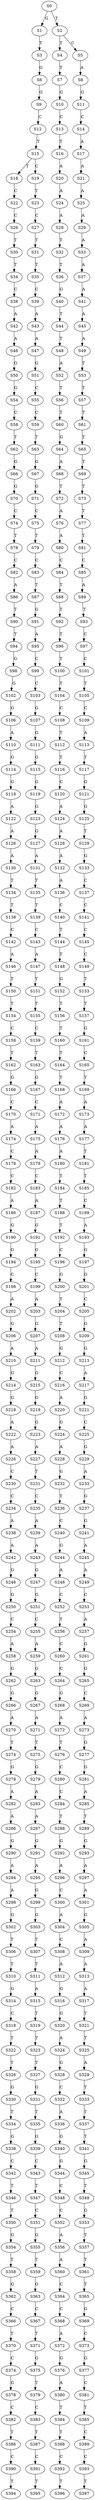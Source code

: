 strict digraph  {
	S0 -> S1 [ label = G ];
	S0 -> S2 [ label = T ];
	S1 -> S3 [ label = T ];
	S2 -> S4 [ label = T ];
	S2 -> S5 [ label = C ];
	S3 -> S6 [ label = G ];
	S4 -> S7 [ label = T ];
	S5 -> S8 [ label = A ];
	S6 -> S9 [ label = G ];
	S7 -> S10 [ label = G ];
	S8 -> S11 [ label = G ];
	S9 -> S12 [ label = C ];
	S10 -> S13 [ label = C ];
	S11 -> S14 [ label = C ];
	S12 -> S15 [ label = T ];
	S13 -> S16 [ label = T ];
	S14 -> S17 [ label = A ];
	S15 -> S18 [ label = T ];
	S15 -> S19 [ label = C ];
	S16 -> S20 [ label = A ];
	S17 -> S21 [ label = A ];
	S18 -> S22 [ label = C ];
	S19 -> S23 [ label = T ];
	S20 -> S24 [ label = A ];
	S21 -> S25 [ label = A ];
	S22 -> S26 [ label = C ];
	S23 -> S27 [ label = C ];
	S24 -> S28 [ label = A ];
	S25 -> S29 [ label = A ];
	S26 -> S30 [ label = T ];
	S27 -> S31 [ label = T ];
	S28 -> S32 [ label = T ];
	S29 -> S33 [ label = A ];
	S30 -> S34 [ label = T ];
	S31 -> S35 [ label = T ];
	S32 -> S36 [ label = T ];
	S33 -> S37 [ label = A ];
	S34 -> S38 [ label = C ];
	S35 -> S39 [ label = C ];
	S36 -> S40 [ label = G ];
	S37 -> S41 [ label = A ];
	S38 -> S42 [ label = A ];
	S39 -> S43 [ label = A ];
	S40 -> S44 [ label = T ];
	S41 -> S45 [ label = A ];
	S42 -> S46 [ label = A ];
	S43 -> S47 [ label = A ];
	S44 -> S48 [ label = T ];
	S45 -> S49 [ label = A ];
	S46 -> S50 [ label = G ];
	S47 -> S51 [ label = G ];
	S48 -> S52 [ label = A ];
	S49 -> S53 [ label = T ];
	S50 -> S54 [ label = G ];
	S51 -> S55 [ label = C ];
	S52 -> S56 [ label = T ];
	S53 -> S57 [ label = T ];
	S54 -> S58 [ label = C ];
	S55 -> S59 [ label = C ];
	S56 -> S60 [ label = T ];
	S57 -> S61 [ label = T ];
	S58 -> S62 [ label = T ];
	S59 -> S63 [ label = T ];
	S60 -> S64 [ label = G ];
	S61 -> S65 [ label = T ];
	S62 -> S66 [ label = G ];
	S63 -> S67 [ label = G ];
	S64 -> S68 [ label = A ];
	S65 -> S69 [ label = T ];
	S66 -> S70 [ label = G ];
	S67 -> S71 [ label = G ];
	S68 -> S72 [ label = T ];
	S69 -> S73 [ label = T ];
	S70 -> S74 [ label = C ];
	S71 -> S75 [ label = C ];
	S72 -> S76 [ label = A ];
	S73 -> S77 [ label = T ];
	S74 -> S78 [ label = T ];
	S75 -> S79 [ label = T ];
	S76 -> S80 [ label = A ];
	S77 -> S81 [ label = T ];
	S78 -> S82 [ label = C ];
	S79 -> S83 [ label = C ];
	S80 -> S84 [ label = C ];
	S81 -> S85 [ label = C ];
	S82 -> S86 [ label = A ];
	S83 -> S87 [ label = T ];
	S84 -> S88 [ label = T ];
	S85 -> S89 [ label = A ];
	S86 -> S90 [ label = T ];
	S87 -> S91 [ label = G ];
	S88 -> S92 [ label = T ];
	S89 -> S93 [ label = T ];
	S90 -> S94 [ label = T ];
	S91 -> S95 [ label = A ];
	S92 -> S96 [ label = T ];
	S93 -> S97 [ label = C ];
	S94 -> S98 [ label = G ];
	S95 -> S99 [ label = C ];
	S96 -> S100 [ label = T ];
	S97 -> S101 [ label = C ];
	S98 -> S102 [ label = G ];
	S99 -> S103 [ label = C ];
	S100 -> S104 [ label = T ];
	S101 -> S105 [ label = T ];
	S102 -> S106 [ label = G ];
	S103 -> S107 [ label = G ];
	S104 -> S108 [ label = C ];
	S105 -> S109 [ label = C ];
	S106 -> S110 [ label = A ];
	S107 -> S111 [ label = G ];
	S108 -> S112 [ label = T ];
	S109 -> S113 [ label = A ];
	S110 -> S114 [ label = G ];
	S111 -> S115 [ label = G ];
	S112 -> S116 [ label = T ];
	S113 -> S117 [ label = T ];
	S114 -> S118 [ label = G ];
	S115 -> S119 [ label = G ];
	S116 -> S120 [ label = C ];
	S117 -> S121 [ label = G ];
	S118 -> S122 [ label = A ];
	S119 -> S123 [ label = G ];
	S120 -> S124 [ label = A ];
	S121 -> S125 [ label = G ];
	S122 -> S126 [ label = A ];
	S123 -> S127 [ label = G ];
	S124 -> S128 [ label = A ];
	S125 -> S129 [ label = T ];
	S126 -> S130 [ label = A ];
	S127 -> S131 [ label = A ];
	S128 -> S132 [ label = A ];
	S129 -> S133 [ label = G ];
	S130 -> S134 [ label = T ];
	S131 -> S135 [ label = T ];
	S132 -> S136 [ label = A ];
	S133 -> S137 [ label = C ];
	S134 -> S138 [ label = T ];
	S135 -> S139 [ label = T ];
	S136 -> S140 [ label = C ];
	S137 -> S141 [ label = C ];
	S138 -> S142 [ label = C ];
	S139 -> S143 [ label = C ];
	S140 -> S144 [ label = T ];
	S141 -> S145 [ label = C ];
	S142 -> S146 [ label = A ];
	S143 -> S147 [ label = A ];
	S144 -> S148 [ label = T ];
	S145 -> S149 [ label = C ];
	S146 -> S150 [ label = T ];
	S147 -> S151 [ label = T ];
	S148 -> S152 [ label = G ];
	S149 -> S153 [ label = T ];
	S150 -> S154 [ label = T ];
	S151 -> S155 [ label = T ];
	S152 -> S156 [ label = T ];
	S153 -> S157 [ label = T ];
	S154 -> S158 [ label = C ];
	S155 -> S159 [ label = C ];
	S156 -> S160 [ label = T ];
	S157 -> S161 [ label = G ];
	S158 -> S162 [ label = T ];
	S159 -> S163 [ label = T ];
	S160 -> S164 [ label = T ];
	S161 -> S165 [ label = C ];
	S162 -> S166 [ label = G ];
	S163 -> S167 [ label = G ];
	S164 -> S168 [ label = T ];
	S165 -> S169 [ label = T ];
	S166 -> S170 [ label = C ];
	S167 -> S171 [ label = C ];
	S168 -> S172 [ label = A ];
	S169 -> S173 [ label = A ];
	S170 -> S174 [ label = A ];
	S171 -> S175 [ label = A ];
	S172 -> S176 [ label = A ];
	S173 -> S177 [ label = A ];
	S174 -> S178 [ label = C ];
	S175 -> S179 [ label = A ];
	S176 -> S180 [ label = A ];
	S177 -> S181 [ label = T ];
	S178 -> S182 [ label = C ];
	S179 -> S183 [ label = C ];
	S180 -> S184 [ label = T ];
	S181 -> S185 [ label = T ];
	S182 -> S186 [ label = A ];
	S183 -> S187 [ label = A ];
	S184 -> S188 [ label = T ];
	S185 -> S189 [ label = C ];
	S186 -> S190 [ label = G ];
	S187 -> S191 [ label = G ];
	S188 -> S192 [ label = T ];
	S189 -> S193 [ label = A ];
	S190 -> S194 [ label = G ];
	S191 -> S195 [ label = G ];
	S192 -> S196 [ label = C ];
	S193 -> S197 [ label = G ];
	S194 -> S198 [ label = C ];
	S195 -> S199 [ label = C ];
	S196 -> S200 [ label = G ];
	S197 -> S201 [ label = G ];
	S198 -> S202 [ label = A ];
	S199 -> S203 [ label = A ];
	S200 -> S204 [ label = T ];
	S201 -> S205 [ label = C ];
	S202 -> S206 [ label = G ];
	S203 -> S207 [ label = G ];
	S204 -> S208 [ label = T ];
	S205 -> S209 [ label = G ];
	S206 -> S210 [ label = A ];
	S207 -> S211 [ label = A ];
	S208 -> S212 [ label = G ];
	S209 -> S213 [ label = G ];
	S210 -> S214 [ label = G ];
	S211 -> S215 [ label = G ];
	S212 -> S216 [ label = C ];
	S213 -> S217 [ label = A ];
	S214 -> S218 [ label = G ];
	S215 -> S219 [ label = G ];
	S216 -> S220 [ label = A ];
	S217 -> S221 [ label = G ];
	S218 -> S222 [ label = A ];
	S219 -> S223 [ label = G ];
	S220 -> S224 [ label = G ];
	S221 -> S225 [ label = C ];
	S222 -> S226 [ label = A ];
	S223 -> S227 [ label = A ];
	S224 -> S228 [ label = A ];
	S225 -> S229 [ label = G ];
	S226 -> S230 [ label = C ];
	S227 -> S231 [ label = T ];
	S228 -> S232 [ label = G ];
	S229 -> S233 [ label = A ];
	S230 -> S234 [ label = C ];
	S231 -> S235 [ label = C ];
	S232 -> S236 [ label = T ];
	S233 -> S237 [ label = G ];
	S234 -> S238 [ label = A ];
	S235 -> S239 [ label = A ];
	S236 -> S240 [ label = C ];
	S237 -> S241 [ label = G ];
	S238 -> S242 [ label = A ];
	S239 -> S243 [ label = A ];
	S240 -> S244 [ label = G ];
	S241 -> S245 [ label = A ];
	S242 -> S246 [ label = G ];
	S243 -> S247 [ label = G ];
	S244 -> S248 [ label = A ];
	S245 -> S249 [ label = A ];
	S246 -> S250 [ label = G ];
	S247 -> S251 [ label = G ];
	S248 -> S252 [ label = C ];
	S249 -> S253 [ label = C ];
	S250 -> S254 [ label = C ];
	S251 -> S255 [ label = C ];
	S252 -> S256 [ label = T ];
	S253 -> S257 [ label = A ];
	S254 -> S258 [ label = A ];
	S255 -> S259 [ label = A ];
	S256 -> S260 [ label = C ];
	S257 -> S261 [ label = G ];
	S258 -> S262 [ label = G ];
	S259 -> S263 [ label = G ];
	S260 -> S264 [ label = C ];
	S261 -> S265 [ label = G ];
	S262 -> S266 [ label = G ];
	S263 -> S267 [ label = G ];
	S264 -> S268 [ label = G ];
	S265 -> S269 [ label = C ];
	S266 -> S270 [ label = A ];
	S267 -> S271 [ label = A ];
	S268 -> S272 [ label = A ];
	S269 -> S273 [ label = A ];
	S270 -> S274 [ label = T ];
	S271 -> S275 [ label = T ];
	S272 -> S276 [ label = T ];
	S273 -> S277 [ label = G ];
	S274 -> S278 [ label = G ];
	S275 -> S279 [ label = G ];
	S276 -> S280 [ label = C ];
	S277 -> S281 [ label = G ];
	S278 -> S282 [ label = A ];
	S279 -> S283 [ label = A ];
	S280 -> S284 [ label = C ];
	S281 -> S285 [ label = A ];
	S282 -> S286 [ label = A ];
	S283 -> S287 [ label = A ];
	S284 -> S288 [ label = T ];
	S285 -> S289 [ label = T ];
	S286 -> S290 [ label = G ];
	S287 -> S291 [ label = G ];
	S288 -> S292 [ label = G ];
	S289 -> S293 [ label = G ];
	S290 -> S294 [ label = A ];
	S291 -> S295 [ label = A ];
	S292 -> S296 [ label = A ];
	S293 -> S297 [ label = A ];
	S294 -> S298 [ label = A ];
	S295 -> S299 [ label = G ];
	S296 -> S300 [ label = C ];
	S297 -> S301 [ label = A ];
	S298 -> S302 [ label = G ];
	S299 -> S303 [ label = G ];
	S300 -> S304 [ label = A ];
	S301 -> S305 [ label = G ];
	S302 -> S306 [ label = T ];
	S303 -> S307 [ label = T ];
	S304 -> S308 [ label = C ];
	S305 -> S309 [ label = A ];
	S306 -> S310 [ label = T ];
	S307 -> S311 [ label = T ];
	S308 -> S312 [ label = A ];
	S309 -> S313 [ label = A ];
	S310 -> S314 [ label = G ];
	S311 -> S315 [ label = A ];
	S312 -> S316 [ label = G ];
	S313 -> S317 [ label = A ];
	S314 -> S318 [ label = C ];
	S315 -> S319 [ label = T ];
	S316 -> S320 [ label = G ];
	S317 -> S321 [ label = T ];
	S318 -> S322 [ label = T ];
	S319 -> S323 [ label = T ];
	S320 -> S324 [ label = A ];
	S321 -> S325 [ label = T ];
	S322 -> S326 [ label = T ];
	S323 -> S327 [ label = T ];
	S324 -> S328 [ label = G ];
	S325 -> S329 [ label = A ];
	S326 -> S330 [ label = G ];
	S327 -> S331 [ label = G ];
	S328 -> S332 [ label = C ];
	S329 -> S333 [ label = T ];
	S330 -> S334 [ label = T ];
	S331 -> S335 [ label = T ];
	S332 -> S336 [ label = A ];
	S333 -> S337 [ label = T ];
	S334 -> S338 [ label = G ];
	S335 -> S339 [ label = G ];
	S336 -> S340 [ label = G ];
	S337 -> S341 [ label = T ];
	S338 -> S342 [ label = C ];
	S339 -> S343 [ label = C ];
	S340 -> S344 [ label = G ];
	S341 -> S345 [ label = G ];
	S342 -> S346 [ label = T ];
	S343 -> S347 [ label = T ];
	S344 -> S348 [ label = C ];
	S345 -> S349 [ label = T ];
	S346 -> S350 [ label = T ];
	S347 -> S351 [ label = C ];
	S348 -> S352 [ label = C ];
	S349 -> S353 [ label = G ];
	S350 -> S354 [ label = G ];
	S351 -> S355 [ label = G ];
	S352 -> S356 [ label = A ];
	S353 -> S357 [ label = T ];
	S354 -> S358 [ label = T ];
	S355 -> S359 [ label = T ];
	S356 -> S360 [ label = A ];
	S357 -> S361 [ label = T ];
	S358 -> S362 [ label = G ];
	S359 -> S363 [ label = G ];
	S360 -> S364 [ label = C ];
	S361 -> S365 [ label = T ];
	S362 -> S366 [ label = C ];
	S363 -> S367 [ label = C ];
	S364 -> S368 [ label = C ];
	S365 -> S369 [ label = G ];
	S366 -> S370 [ label = T ];
	S367 -> S371 [ label = T ];
	S368 -> S372 [ label = A ];
	S369 -> S373 [ label = C ];
	S370 -> S374 [ label = C ];
	S371 -> S375 [ label = G ];
	S372 -> S376 [ label = G ];
	S373 -> S377 [ label = G ];
	S374 -> S378 [ label = G ];
	S375 -> S379 [ label = T ];
	S376 -> S380 [ label = A ];
	S377 -> S381 [ label = C ];
	S378 -> S382 [ label = C ];
	S379 -> S383 [ label = C ];
	S380 -> S384 [ label = T ];
	S381 -> S385 [ label = T ];
	S382 -> S386 [ label = T ];
	S383 -> S387 [ label = T ];
	S384 -> S388 [ label = T ];
	S385 -> S389 [ label = C ];
	S386 -> S390 [ label = C ];
	S387 -> S391 [ label = C ];
	S388 -> S392 [ label = C ];
	S389 -> S393 [ label = C ];
	S390 -> S394 [ label = T ];
	S391 -> S395 [ label = T ];
	S392 -> S396 [ label = T ];
	S393 -> S397 [ label = T ];
}

